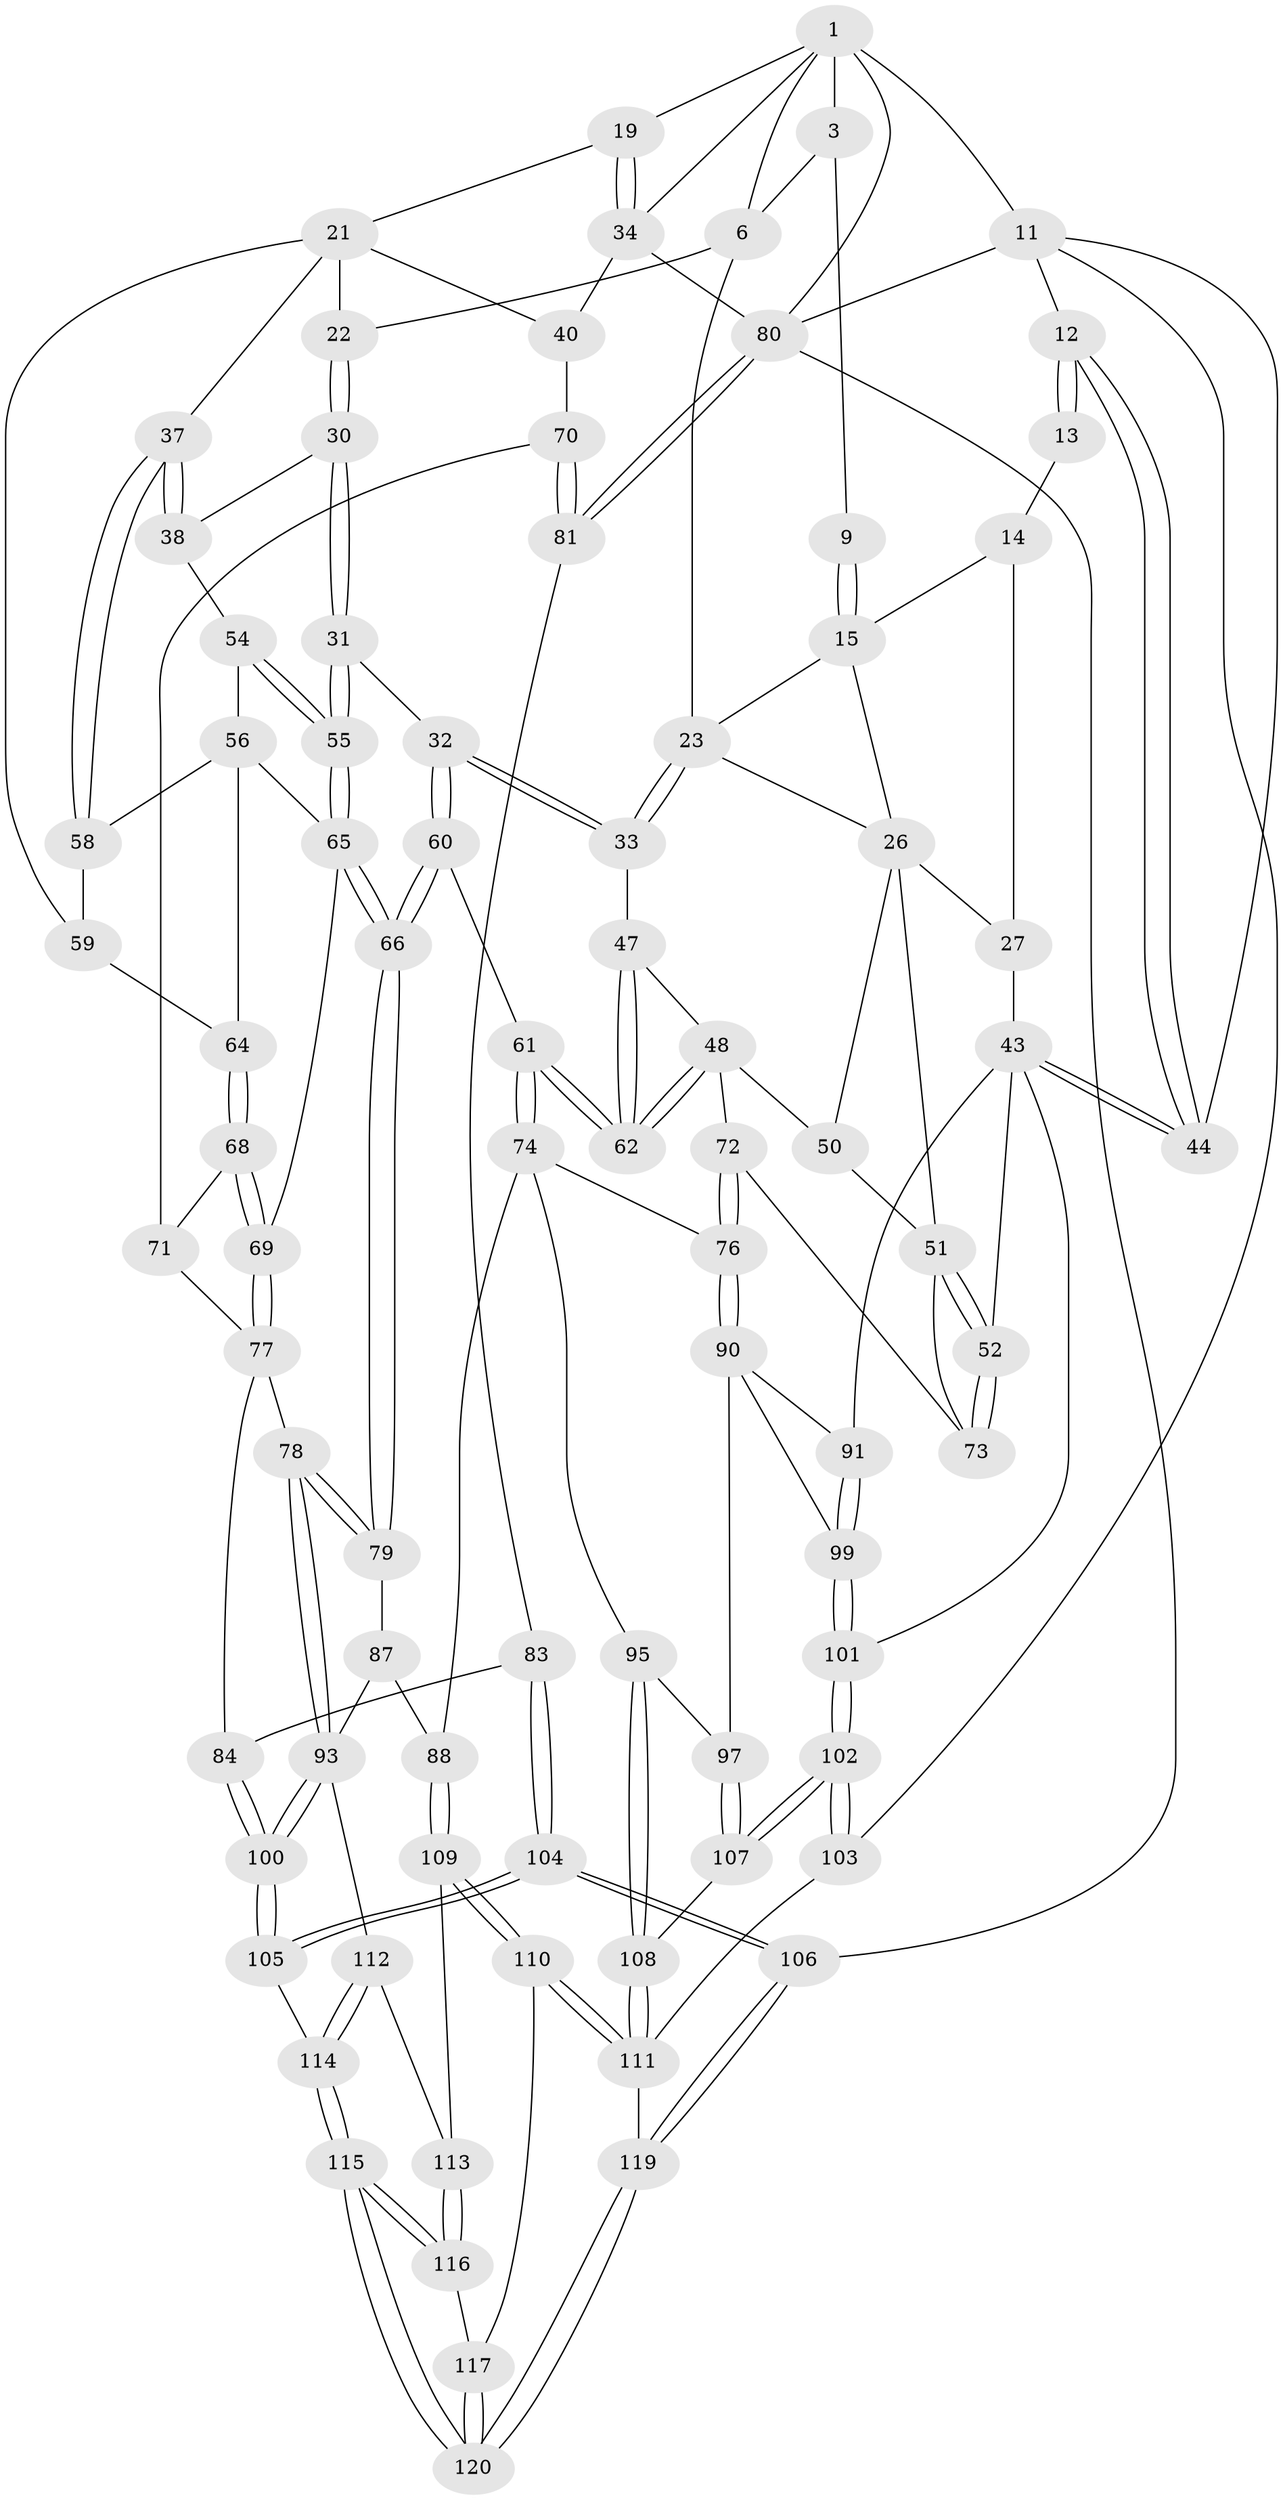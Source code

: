 // original degree distribution, {3: 0.025, 6: 0.23333333333333334, 5: 0.5083333333333333, 4: 0.23333333333333334}
// Generated by graph-tools (version 1.1) at 2025/21/03/04/25 18:21:24]
// undirected, 84 vertices, 196 edges
graph export_dot {
graph [start="1"]
  node [color=gray90,style=filled];
  1 [pos="+0.458129124565314+0",super="+2+5"];
  3 [pos="+0.10526230685279606+0",super="+4"];
  6 [pos="+0.5421860926253509+0.11799853036915543",super="+7"];
  9 [pos="+0.2545060450742289+0.13808613313761636",super="+10"];
  11 [pos="+0+0",super="+86"];
  12 [pos="+0+0"];
  13 [pos="+0.07377147248416557+0.19871955031665542"];
  14 [pos="+0.1733219005618475+0.0898157603783046",super="+16"];
  15 [pos="+0.25581024835572297+0.1510130202516317",super="+25"];
  19 [pos="+0.8526595694659396+0.21195968088699446",super="+20"];
  21 [pos="+0.8299804326270355+0.24241510272105873",super="+36"];
  22 [pos="+0.551085337338734+0.1275920743475941"];
  23 [pos="+0.4136257090832561+0.2795923371684468",super="+24"];
  26 [pos="+0.22671214500614603+0.2554021411068283",super="+29"];
  27 [pos="+0.11351471658003984+0.2901045162759538",super="+42"];
  30 [pos="+0.6619125758177434+0.34044178082753224"];
  31 [pos="+0.5534587928430152+0.41885743542154696"];
  32 [pos="+0.5525971418222057+0.41912445176884816"];
  33 [pos="+0.46143048700669564+0.34868465477179933"];
  34 [pos="+1+0",super="+35"];
  37 [pos="+0.789491365036766+0.32252749464214187"];
  38 [pos="+0.6734236194170344+0.3418235003630728"];
  40 [pos="+1+0.4588733712811215"];
  43 [pos="+0+0.5092111469067342",super="+53"];
  44 [pos="+0+0.5139050585676334"];
  47 [pos="+0.4263533273696906+0.41548688759063074"];
  48 [pos="+0.3417187310538062+0.5095066317281094",super="+49"];
  50 [pos="+0.2927331104601637+0.45910100543111687"];
  51 [pos="+0.1567333397734225+0.5091806950080425",super="+63"];
  52 [pos="+0.05607357905371861+0.5647825521247855"];
  54 [pos="+0.6850152402819951+0.397834338193478"];
  55 [pos="+0.6883480028803448+0.509570593773654"];
  56 [pos="+0.7451727230127703+0.4841769087987449",super="+57"];
  58 [pos="+0.7954438634258939+0.4243251325504979"];
  59 [pos="+0.8916915941399323+0.45299143943901615"];
  60 [pos="+0.506506859293457+0.5693036195097435"];
  61 [pos="+0.4653890499854141+0.570240642739894"];
  62 [pos="+0.44659393211750736+0.5589301384270319"];
  64 [pos="+0.8364858123253461+0.4957981515964224"];
  65 [pos="+0.7025393357959996+0.5287780110350387",super="+67"];
  66 [pos="+0.5227910847169901+0.5855715478757286"];
  68 [pos="+0.8422918053529446+0.5273820286342149"];
  69 [pos="+0.7517198621115698+0.5921912616219478"];
  70 [pos="+1+0.4933032627517314"];
  71 [pos="+0.9376464186360307+0.548467467284054"];
  72 [pos="+0.26415302290067066+0.6385385658662676"];
  73 [pos="+0.2270102936365286+0.6233090021283628"];
  74 [pos="+0.3641237193425372+0.686993953465837",super="+75+89"];
  76 [pos="+0.2853985212855064+0.6790226533504528"];
  77 [pos="+0.753569797130448+0.6431539856881869",super="+82"];
  78 [pos="+0.7119300686171207+0.6817449965280276"];
  79 [pos="+0.5407914175491138+0.6226545225334124"];
  80 [pos="+1+0.8657265560279217",super="+85"];
  81 [pos="+0.9864555590997898+0.7327986155928671"];
  83 [pos="+0.9257302726821991+0.7101931037479782"];
  84 [pos="+0.9052836333778207+0.7015331700492119"];
  87 [pos="+0.5304330706006811+0.6786658083645739"];
  88 [pos="+0.47053424545889344+0.7891180965691921"];
  90 [pos="+0.2599844897263596+0.7100144080199398",super="+98"];
  91 [pos="+0.21547689130135586+0.7370376906129281"];
  93 [pos="+0.7007477811221791+0.7412243576875391",super="+94"];
  95 [pos="+0.3820126110895884+0.8242694062626226",super="+96"];
  97 [pos="+0.2808260019779348+0.8160187970295847"];
  99 [pos="+0.2131754682938362+0.8275326468808195"];
  100 [pos="+0.8290637685950972+0.8238227165904578"];
  101 [pos="+0.05337358366557016+1"];
  102 [pos="+0+1"];
  103 [pos="+0+1"];
  104 [pos="+0.8908731234504644+0.9743448767728303"];
  105 [pos="+0.8319036635901758+0.8798965753301141"];
  106 [pos="+1+1"];
  107 [pos="+0.29598217203030697+0.8753218645769392"];
  108 [pos="+0.36027947340149596+0.8733724834976027"];
  109 [pos="+0.5037272863351117+0.8273955646066478"];
  110 [pos="+0.4913831938399746+0.9022762875897437"];
  111 [pos="+0.3999908413275883+0.9953664075076096",super="+118"];
  112 [pos="+0.6535647856088975+0.8057649563461594"];
  113 [pos="+0.6215608590946258+0.8298949449053865"];
  114 [pos="+0.7245458646533154+0.871519394959886"];
  115 [pos="+0.6680878715019327+1"];
  116 [pos="+0.6246726403421483+0.9335809710948181"];
  117 [pos="+0.5080364552805368+0.91504183291724"];
  119 [pos="+0.69535425284341+1"];
  120 [pos="+0.6808786188580878+1"];
  1 -- 3;
  1 -- 11 [weight=2];
  1 -- 80;
  1 -- 34;
  1 -- 19;
  1 -- 6;
  3 -- 9 [weight=2];
  3 -- 6;
  6 -- 22;
  6 -- 23;
  9 -- 15;
  9 -- 15;
  11 -- 12;
  11 -- 80;
  11 -- 44;
  11 -- 103;
  12 -- 13;
  12 -- 13;
  12 -- 44;
  12 -- 44;
  13 -- 14 [weight=2];
  14 -- 27;
  14 -- 15;
  15 -- 26;
  15 -- 23;
  19 -- 34 [weight=2];
  19 -- 34;
  19 -- 21;
  21 -- 22;
  21 -- 40;
  21 -- 37;
  21 -- 59;
  22 -- 30;
  22 -- 30;
  23 -- 33;
  23 -- 33;
  23 -- 26;
  26 -- 27 [weight=2];
  26 -- 50;
  26 -- 51;
  27 -- 43;
  30 -- 31;
  30 -- 31;
  30 -- 38;
  31 -- 32;
  31 -- 55;
  31 -- 55;
  32 -- 33;
  32 -- 33;
  32 -- 60;
  32 -- 60;
  33 -- 47;
  34 -- 40;
  34 -- 80;
  37 -- 38;
  37 -- 38;
  37 -- 58;
  37 -- 58;
  38 -- 54;
  40 -- 70;
  43 -- 44;
  43 -- 44;
  43 -- 91;
  43 -- 52;
  43 -- 101;
  47 -- 48;
  47 -- 62;
  47 -- 62;
  48 -- 62;
  48 -- 62;
  48 -- 50;
  48 -- 72;
  50 -- 51;
  51 -- 52;
  51 -- 52;
  51 -- 73;
  52 -- 73;
  52 -- 73;
  54 -- 55;
  54 -- 55;
  54 -- 56;
  55 -- 65;
  55 -- 65;
  56 -- 58;
  56 -- 64;
  56 -- 65;
  58 -- 59;
  59 -- 64;
  60 -- 61;
  60 -- 66;
  60 -- 66;
  61 -- 62;
  61 -- 62;
  61 -- 74;
  61 -- 74;
  64 -- 68;
  64 -- 68;
  65 -- 66;
  65 -- 66;
  65 -- 69;
  66 -- 79;
  66 -- 79;
  68 -- 69;
  68 -- 69;
  68 -- 71;
  69 -- 77;
  69 -- 77;
  70 -- 71;
  70 -- 81;
  70 -- 81;
  71 -- 77;
  72 -- 73;
  72 -- 76;
  72 -- 76;
  74 -- 76;
  74 -- 95 [weight=2];
  74 -- 88;
  76 -- 90;
  76 -- 90;
  77 -- 78;
  77 -- 84;
  78 -- 79;
  78 -- 79;
  78 -- 93;
  78 -- 93;
  79 -- 87;
  80 -- 81;
  80 -- 81;
  80 -- 106;
  81 -- 83;
  83 -- 84;
  83 -- 104;
  83 -- 104;
  84 -- 100;
  84 -- 100;
  87 -- 88;
  87 -- 93;
  88 -- 109;
  88 -- 109;
  90 -- 91;
  90 -- 97;
  90 -- 99;
  91 -- 99;
  91 -- 99;
  93 -- 100;
  93 -- 100;
  93 -- 112;
  95 -- 108;
  95 -- 108;
  95 -- 97;
  97 -- 107;
  97 -- 107;
  99 -- 101;
  99 -- 101;
  100 -- 105;
  100 -- 105;
  101 -- 102;
  101 -- 102;
  102 -- 103;
  102 -- 103;
  102 -- 107;
  102 -- 107;
  103 -- 111;
  104 -- 105;
  104 -- 105;
  104 -- 106;
  104 -- 106;
  105 -- 114;
  106 -- 119;
  106 -- 119;
  107 -- 108;
  108 -- 111;
  108 -- 111;
  109 -- 110;
  109 -- 110;
  109 -- 113;
  110 -- 111;
  110 -- 111;
  110 -- 117;
  111 -- 119;
  112 -- 113;
  112 -- 114;
  112 -- 114;
  113 -- 116;
  113 -- 116;
  114 -- 115;
  114 -- 115;
  115 -- 116;
  115 -- 116;
  115 -- 120;
  115 -- 120;
  116 -- 117;
  117 -- 120;
  117 -- 120;
  119 -- 120;
  119 -- 120;
}
